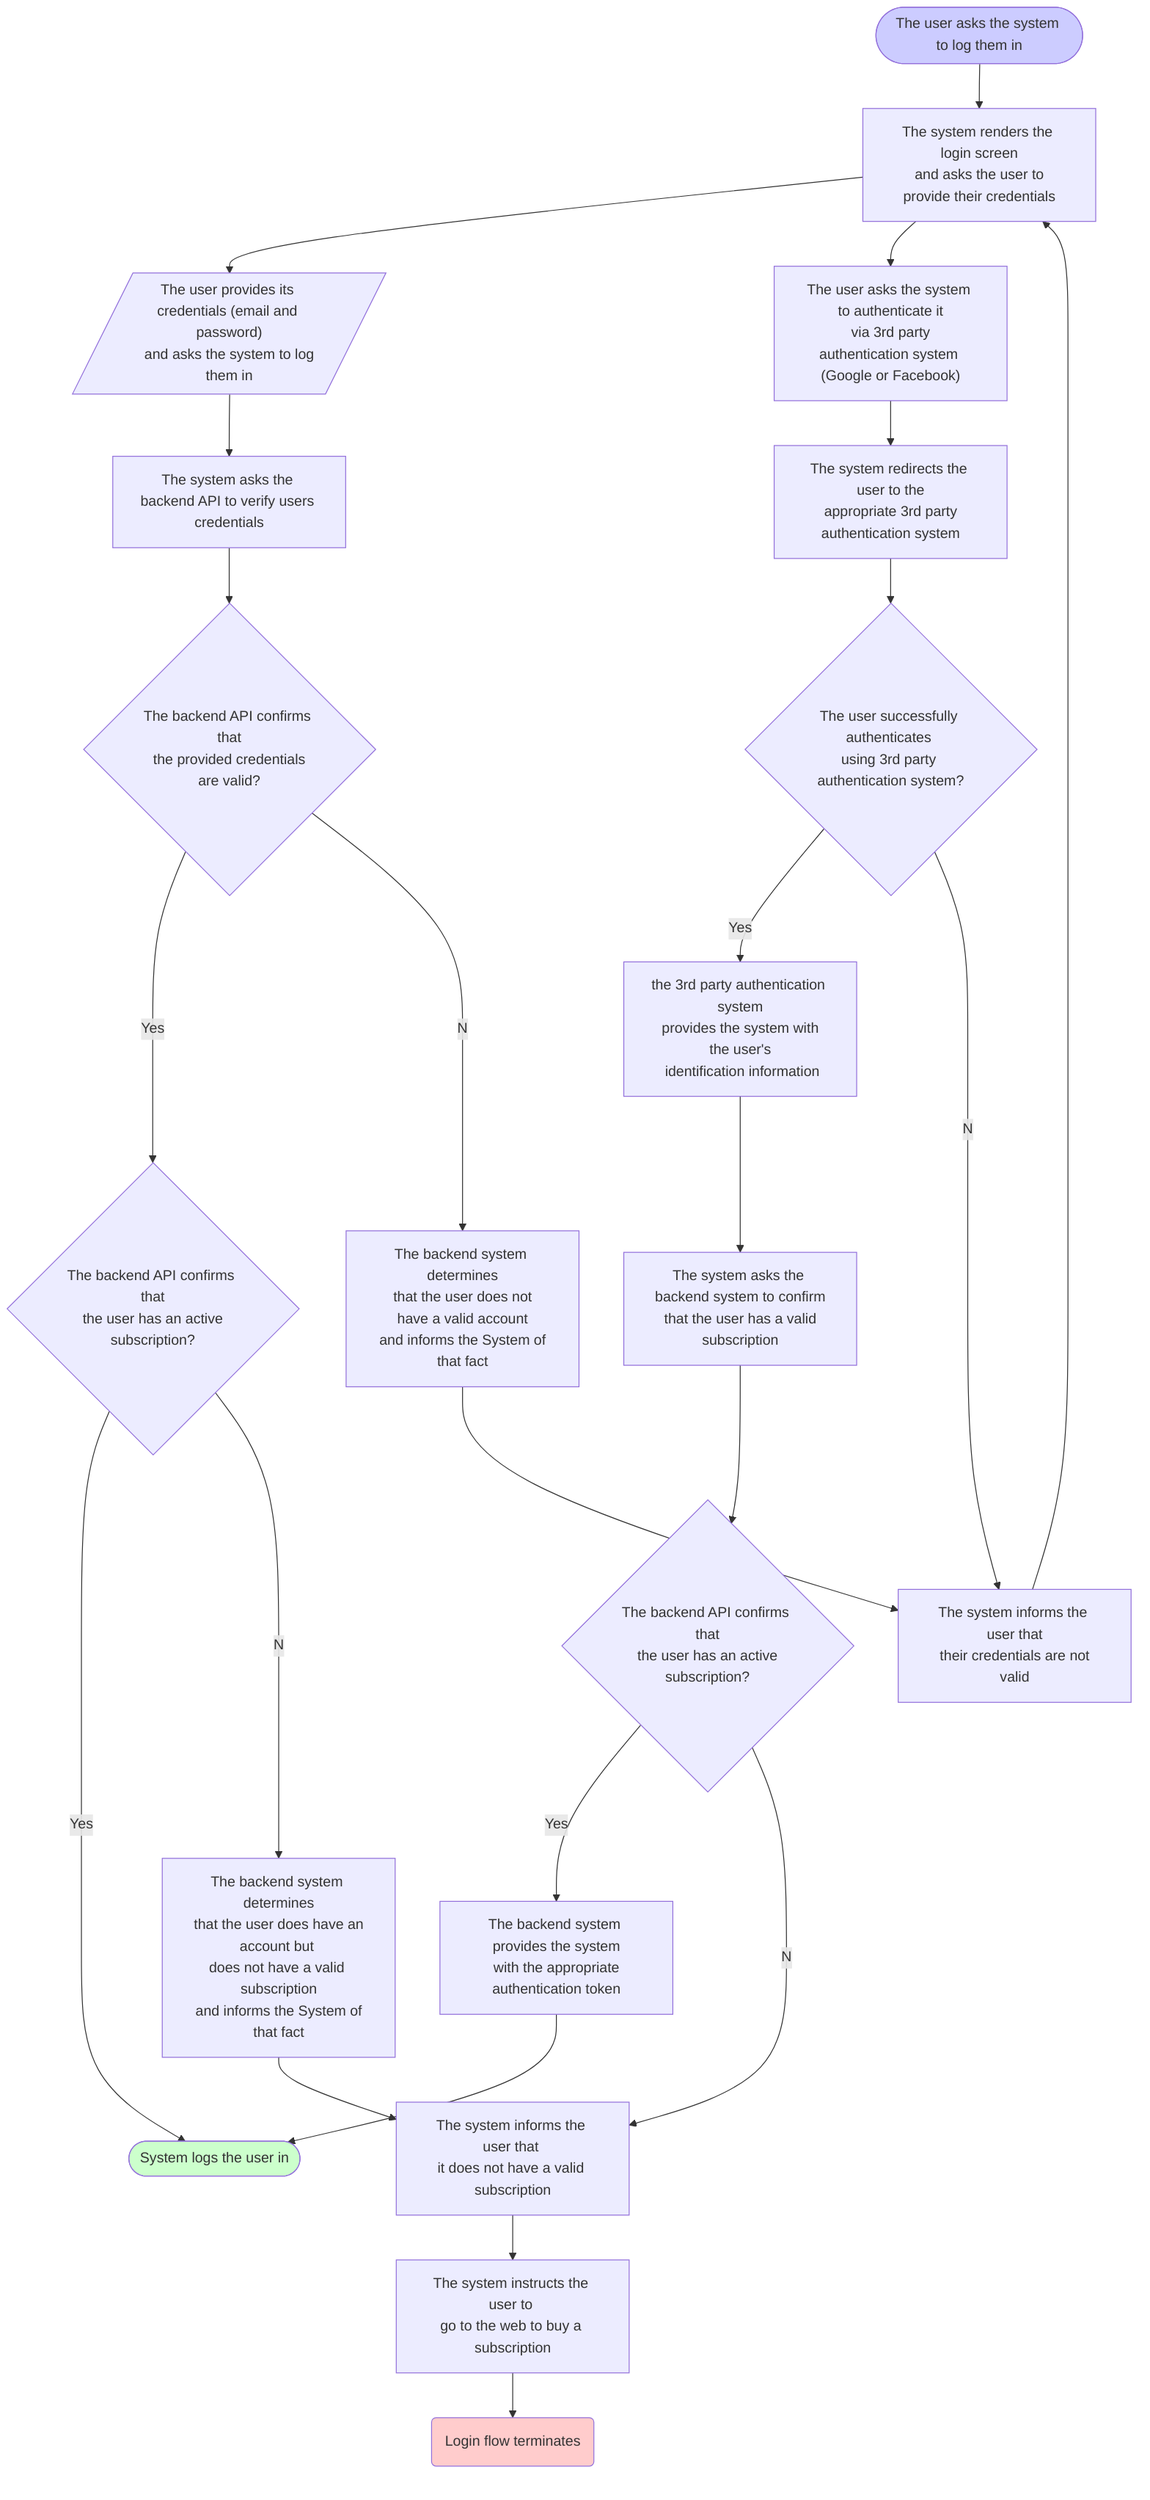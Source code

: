 flowchart TD;
%% Trigger event
    TRIGGER([The user asks the system to log them in])-->S1;
    style TRIGGER fill:#ccf

%% Main success scenario
    S1[The system renders the login screen<br /> and asks the user to provide their credentials]-->S2;
    S2[/"The user provides its credentials (email and password)<br /> and asks the system to log them in"/]-->S3;
    S3[The system asks the backend API to verify users credentials]-->S4;
    S4{The backend API confirms that<br /> the provided credentials are valid?};
    S4--Yes-->S5;
    S5{The backend API confirms that<br /> the user has an active subscription?};
    S5--Yes-->SUCCESS

%% Extension 2a: The user authenticates via 3rd party system (Google, Facebook)
    S1-->EXT2a1;
    EXT2a1["The user asks the system to authenticate it<br /> via 3rd party authentication system <br />(Google or Facebook)"]-->EXT2a2;
    EXT2a2[The system redirects the user to the<br /> appropriate 3rd party authentication system]-->EXT2a3;
    EXT2a3{The user successfully authenticates <br />using 3rd party authentication system?};
    EXT2a3--Yes-->EXT2a4;
    EXT2a3--No-->EXT4a2;
    EXT2a4[the 3rd party authentication system<br /> provides the system with the user's<br /> identification information]-->EXT2a5;
    EXT2a5[The system asks the backend system to confirm<br /> that the user has a valid subscription]-->EXT2a6;
    EXT2a6{The backend API confirms that<br /> the user has an active subscription?};
    EXT2a6--Yes-->EXT2a7;
    EXT2a6--No-->EXT5a2;
    EXT2a7[The backend system provides the system<br /> with the appropriate authentication token]-->SUCCESS;

%% Extension 4a: The user does not have a valid account
    S4--No-->EXT4a1;
    EXT4a1[The backend system determines<br /> that the user does not have a valid account<br /> and informs the System of that fact]-->EXT4a2;
    EXT4a2[The system informs the user that<br /> their credentials are not valid];
    EXT4a2-->S1;

%% Extension 5a: The user does not have a valid account
    S5--No-->EXT5a1;
    EXT5a1[The backend system determines<br /> that the user does have an account but <br />does not have a valid subscription<br /> and informs the System of that fact]-->EXT5a2;
    EXT5a2[The system informs the user that <br />it does not have a valid subscription]-->EXT5a3;
    EXT5a3[The system instructs the user to </br />go to the web to buy a subscription];
    EXT5a3-->FAILURE;

    SUCCESS([System logs the user in]);
    style SUCCESS fill:#cfc

    FAILURE(Login flow terminates);
    style FAILURE fill:#fcc